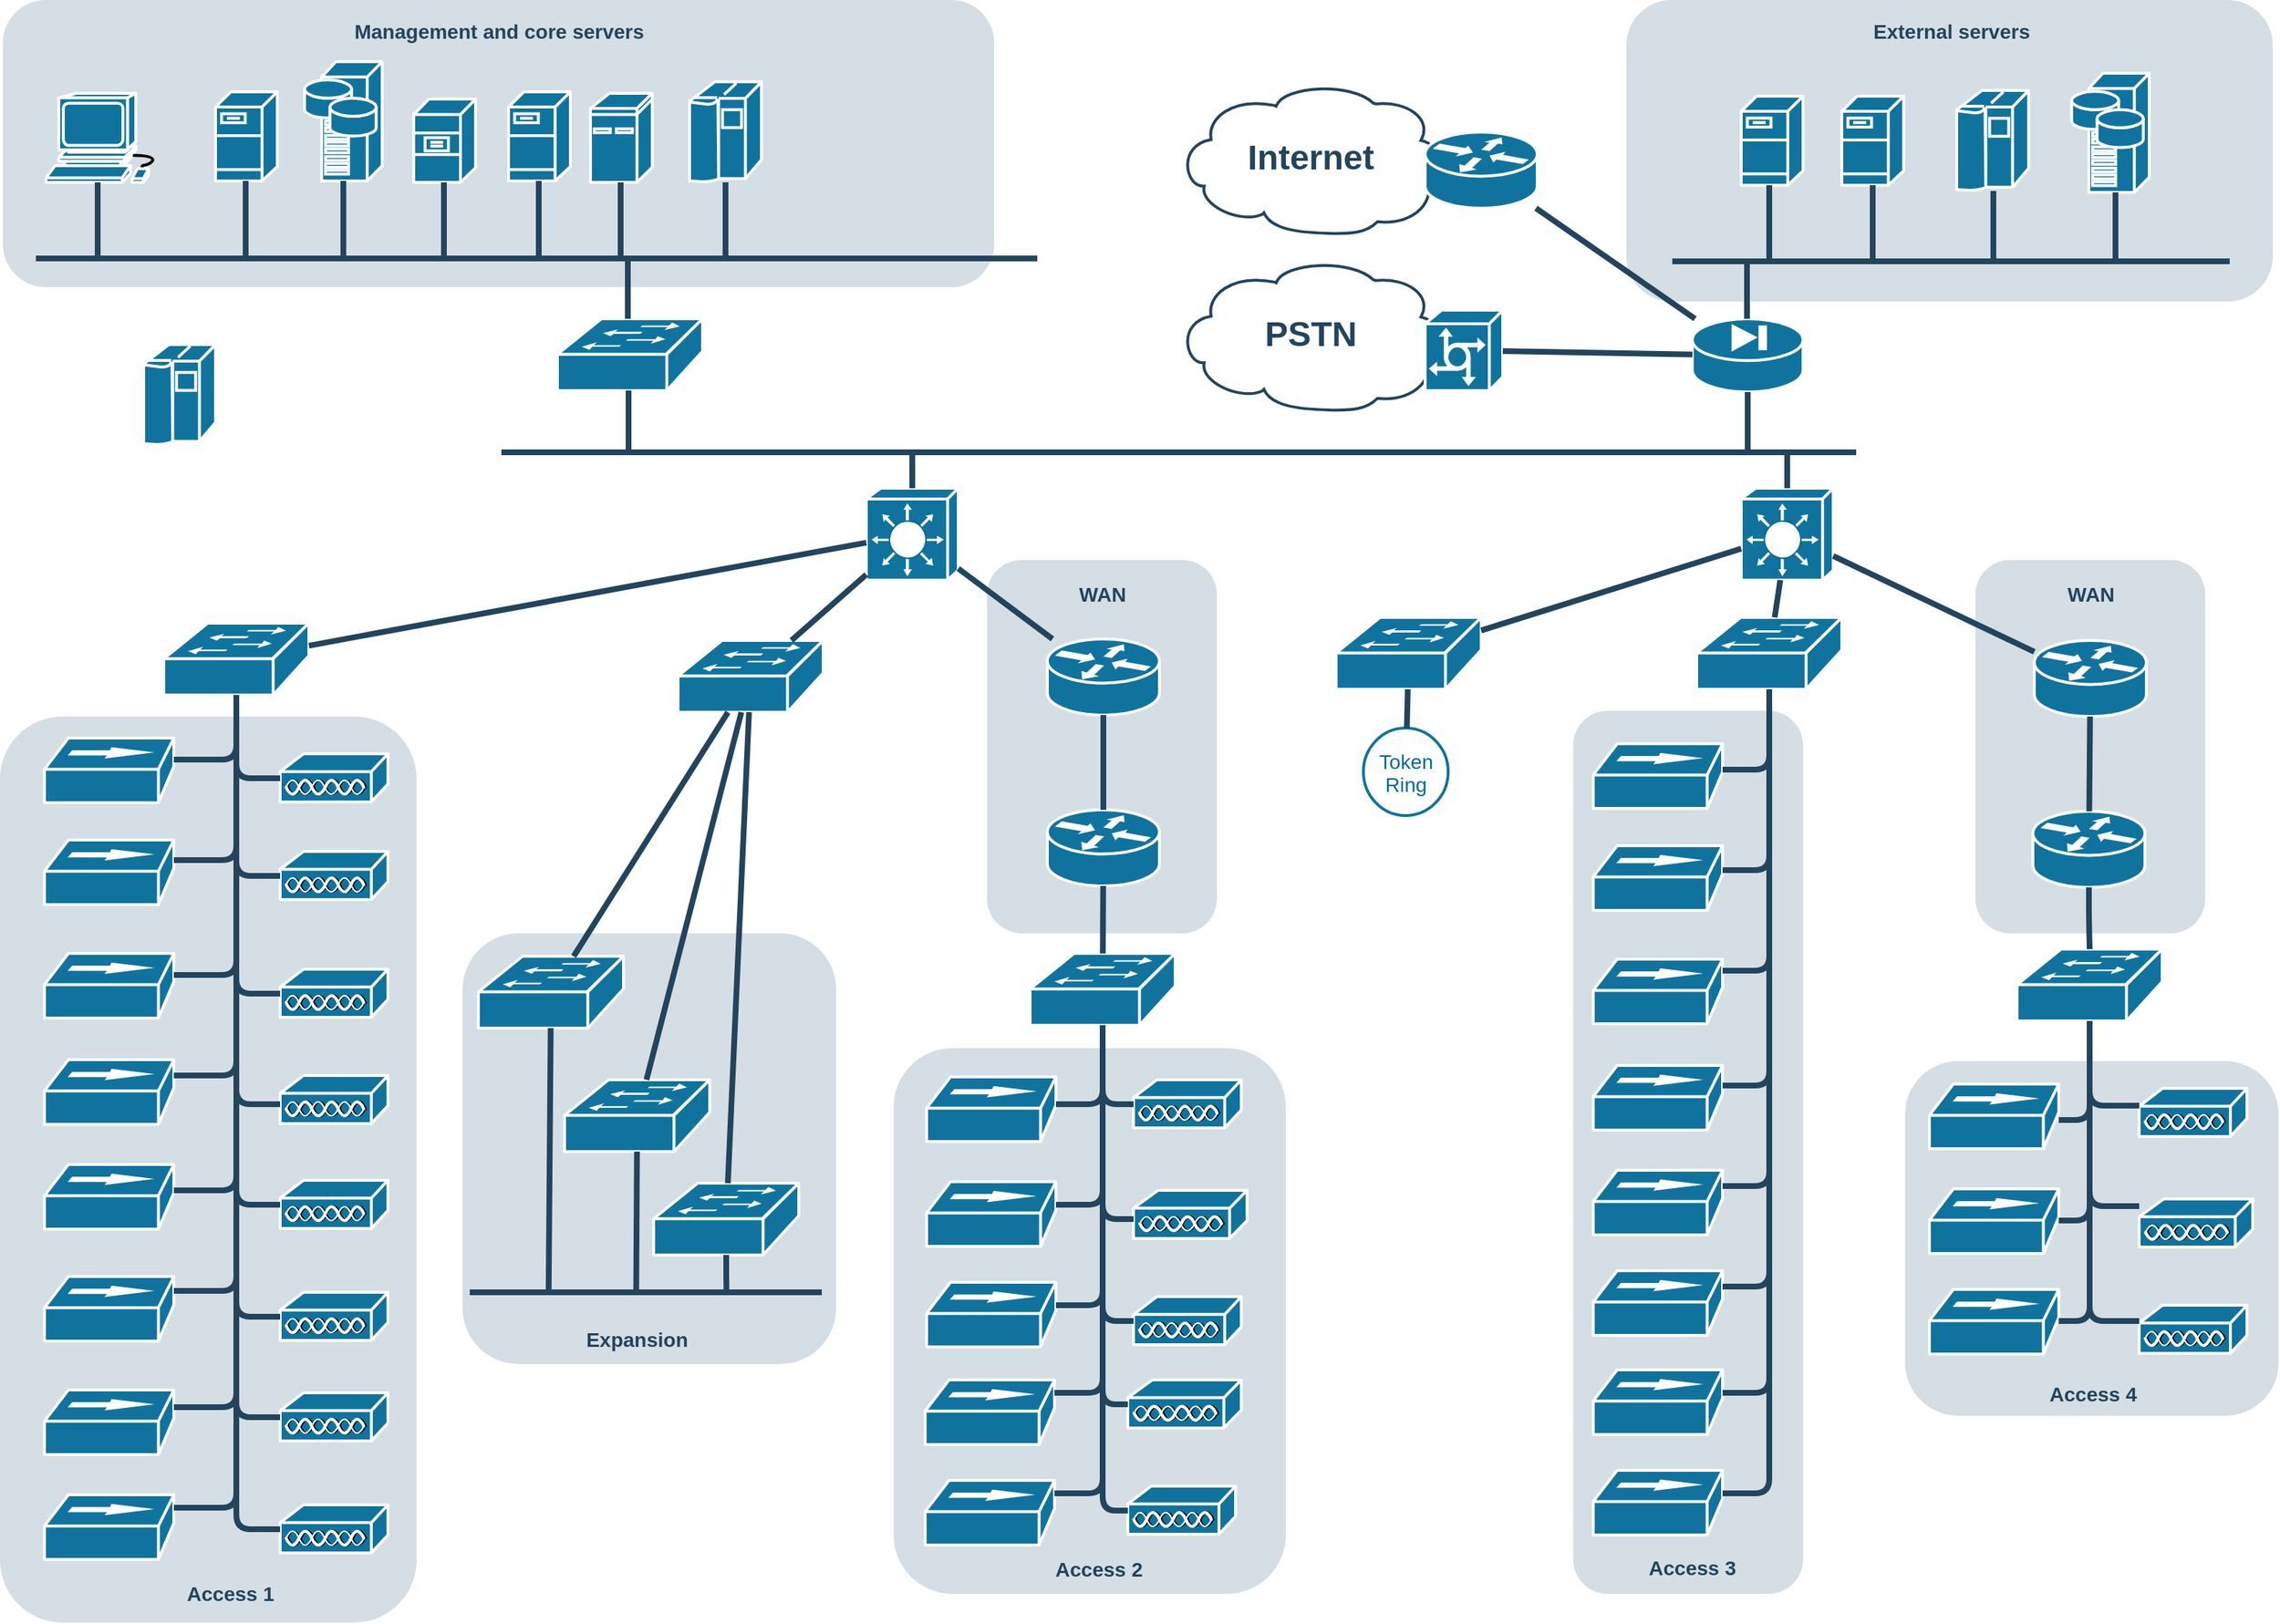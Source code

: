 <mxfile type="github" version="13.9.9">
  <diagram id="6a731a19-8d31-9384-78a2-239565b7b9f0" name="Page-1">
    <mxGraphModel grid="1" shadow="0" math="0" background="#ffffff" pageHeight="1169" pageWidth="827" pageScale="1" page="1" fold="1" arrows="1" connect="1" tooltips="1" guides="1" gridSize="10" dy="802" dx="924">
      <root>
        <mxCell id="0" />
        <mxCell id="1" parent="0" />
        <mxCell id="2086" value="" parent="1" vertex="1" style="rounded=1;whiteSpace=wrap;html=1;strokeColor=none;fillColor=#BAC8D3;fontSize=24;fontColor=#23445D;align=center;opacity=60;">
          <mxGeometry as="geometry" height="260" width="160" y="420" x="715" />
        </mxCell>
        <mxCell id="2087" value="&lt;font color=&quot;#23445d&quot;&gt;WAN&lt;/font&gt;" parent="1" vertex="1" style="rounded=1;whiteSpace=wrap;html=1;strokeColor=none;fillColor=none;fontSize=14;fontColor=#742B21;align=center;fontStyle=1">
          <mxGeometry as="geometry" height="19" width="73" y="434" x="759" />
        </mxCell>
        <mxCell id="2088" value="" parent="1" vertex="1" style="rounded=1;whiteSpace=wrap;html=1;strokeColor=none;fillColor=#BAC8D3;fontSize=24;fontColor=#23445D;align=center;opacity=60;">
          <mxGeometry as="geometry" height="247" width="260" y="769" x="1354" />
        </mxCell>
        <mxCell id="2089" value="" parent="1" vertex="1" style="rounded=1;whiteSpace=wrap;html=1;strokeColor=none;fillColor=#BAC8D3;fontSize=24;fontColor=#23445D;align=center;opacity=60;">
          <mxGeometry as="geometry" height="380" width="273" y="760" x="650" />
        </mxCell>
        <mxCell id="2090" value="" parent="1" vertex="1" style="rounded=1;whiteSpace=wrap;html=1;strokeColor=none;fillColor=#BAC8D3;fontSize=24;fontColor=#23445D;align=center;opacity=60;">
          <mxGeometry as="geometry" height="260" width="160" y="420" x="1403" />
        </mxCell>
        <mxCell id="2091" value="" parent="1" vertex="1" style="rounded=1;whiteSpace=wrap;html=1;strokeColor=none;fillColor=#BAC8D3;fontSize=24;fontColor=#23445D;align=center;opacity=60;">
          <mxGeometry as="geometry" height="615" width="160" y="525" x="1123" />
        </mxCell>
        <mxCell id="2092" value="" parent="1" vertex="1" style="rounded=1;whiteSpace=wrap;html=1;strokeColor=none;fillColor=#BAC8D3;fontSize=24;fontColor=#23445D;align=center;opacity=60;">
          <mxGeometry as="geometry" height="300" width="260" y="680" x="350" />
        </mxCell>
        <mxCell id="2093" value="" parent="1" vertex="1" style="rounded=1;whiteSpace=wrap;html=1;strokeColor=none;fillColor=#BAC8D3;fontSize=24;fontColor=#23445D;align=center;opacity=60;">
          <mxGeometry as="geometry" height="631" width="290" y="529" x="28" />
        </mxCell>
        <mxCell id="2094" value="" parent="1" vertex="1" style="rounded=1;whiteSpace=wrap;html=1;strokeColor=none;fillColor=#BAC8D3;fontSize=24;fontColor=#23445D;align=center;opacity=60;">
          <mxGeometry as="geometry" height="210" width="450" y="30" x="1160" />
        </mxCell>
        <mxCell id="2095" value="" parent="1" vertex="1" style="rounded=1;whiteSpace=wrap;html=1;strokeColor=none;fillColor=#BAC8D3;fontSize=24;fontColor=#23445D;align=center;opacity=60;">
          <mxGeometry as="geometry" height="200" width="690" y="30" x="30" />
        </mxCell>
        <mxCell id="2096" value="" parent="1" vertex="1" style="shape=mxgraph.cisco.computers_and_peripherals.workstation;html=1;dashed=0;fillColor=#10739E;strokeColor=#ffffff;strokeWidth=2;verticalLabelPosition=bottom;verticalAlign=top;fontFamily=Helvetica;fontSize=36;fontColor=#FFB366">
          <mxGeometry as="geometry" height="62" width="83" y="95" x="60" />
        </mxCell>
        <mxCell id="2097" value="" parent="1" vertex="1" style="shape=mxgraph.cisco.servers.fileserver;html=1;dashed=0;fillColor=#10739E;strokeColor=#ffffff;strokeWidth=2;verticalLabelPosition=bottom;verticalAlign=top;fontFamily=Helvetica;fontSize=36;fontColor=#FFB366">
          <mxGeometry as="geometry" height="62" width="43" y="94" x="178" />
        </mxCell>
        <mxCell id="2098" value="" parent="1" vertex="1" style="shape=mxgraph.cisco.servers.fileserver;html=1;dashed=0;fillColor=#10739E;strokeColor=#ffffff;strokeWidth=2;verticalLabelPosition=bottom;verticalAlign=top;fontFamily=Helvetica;fontSize=36;fontColor=#FFB366">
          <mxGeometry as="geometry" height="62" width="43" y="94" x="382" />
        </mxCell>
        <mxCell id="2099" value="" parent="1" vertex="1" style="shape=mxgraph.cisco.servers.file_server;html=1;dashed=0;fillColor=#10739E;strokeColor=#ffffff;strokeWidth=2;verticalLabelPosition=bottom;verticalAlign=top;fontFamily=Helvetica;fontSize=36;fontColor=#FFB366">
          <mxGeometry as="geometry" height="58" width="43" y="99" x="316" />
        </mxCell>
        <mxCell id="2100" value="" parent="1" vertex="1" style="shape=mxgraph.cisco.servers.storage_server;html=1;dashed=0;fillColor=#10739E;strokeColor=#ffffff;strokeWidth=2;verticalLabelPosition=bottom;verticalAlign=top;fontFamily=Helvetica;fontSize=36;fontColor=#FFB366">
          <mxGeometry as="geometry" height="83" width="54" y="73" x="240" />
        </mxCell>
        <mxCell id="2101" value="" parent="1" vertex="1" style="shape=mxgraph.cisco.computers_and_peripherals.ibm_mini_as400;html=1;dashed=0;fillColor=#10739E;strokeColor=#ffffff;strokeWidth=2;verticalLabelPosition=bottom;verticalAlign=top;fontFamily=Helvetica;fontSize=36;fontColor=#FFB366">
          <mxGeometry as="geometry" height="62" width="43" y="95" x="439" />
        </mxCell>
        <mxCell id="2102" value="" parent="1" vertex="1" style="shape=mxgraph.cisco.computers_and_peripherals.ibm_mainframe;html=1;dashed=0;fillColor=#10739E;strokeColor=#ffffff;strokeWidth=2;verticalLabelPosition=bottom;verticalAlign=top;fontFamily=Helvetica;fontSize=36;fontColor=#FFB366">
          <mxGeometry as="geometry" height="70" width="50" y="87" x="508" />
        </mxCell>
        <mxCell id="2103" value="" parent="1" vertex="1" style="shape=mxgraph.cisco.servers.fileserver;html=1;dashed=0;fillColor=#10739E;strokeColor=#ffffff;strokeWidth=2;verticalLabelPosition=bottom;verticalAlign=top;fontFamily=Helvetica;fontSize=36;fontColor=#FFB366">
          <mxGeometry as="geometry" height="62" width="43" y="97" x="1240" />
        </mxCell>
        <mxCell id="2104" value="" parent="1" vertex="1" style="shape=mxgraph.cisco.servers.fileserver;html=1;dashed=0;fillColor=#10739E;strokeColor=#ffffff;strokeWidth=2;verticalLabelPosition=bottom;verticalAlign=top;fontFamily=Helvetica;fontSize=36;fontColor=#FFB366">
          <mxGeometry as="geometry" height="62" width="43" y="97" x="1310" />
        </mxCell>
        <mxCell id="2105" value="" parent="1" vertex="1" style="shape=mxgraph.cisco.computers_and_peripherals.ibm_mainframe;html=1;dashed=0;fillColor=#10739E;strokeColor=#ffffff;strokeWidth=2;verticalLabelPosition=bottom;verticalAlign=top;fontFamily=Helvetica;fontSize=36;fontColor=#FFB366">
          <mxGeometry as="geometry" height="70" width="50" y="93" x="1390" />
        </mxCell>
        <mxCell id="2106" value="" parent="1" vertex="1" style="shape=mxgraph.cisco.servers.storage_server;html=1;dashed=0;fillColor=#10739E;strokeColor=#ffffff;strokeWidth=2;verticalLabelPosition=bottom;verticalAlign=top;fontFamily=Helvetica;fontSize=36;fontColor=#FFB366">
          <mxGeometry as="geometry" height="83" width="54" y="81" x="1470" />
        </mxCell>
        <mxCell id="2107" value="" parent="1" vertex="1" style="shape=mxgraph.cisco.switches.workgroup_switch;html=1;dashed=0;fillColor=#10739E;strokeColor=#ffffff;strokeWidth=2;verticalLabelPosition=bottom;verticalAlign=top;fontFamily=Helvetica;fontSize=36;fontColor=#FFB366">
          <mxGeometry as="geometry" height="50" width="101" y="252" x="416" />
        </mxCell>
        <mxCell id="2108" value="" parent="1" vertex="1" style="shape=mxgraph.cisco.security.pix_firewall;html=1;dashed=0;fillColor=#10739E;strokeColor=#ffffff;strokeWidth=2;verticalLabelPosition=bottom;verticalAlign=top;fontFamily=Helvetica;fontSize=36;fontColor=#FFB366">
          <mxGeometry as="geometry" height="51" width="77" y="252" x="1206" />
        </mxCell>
        <mxCell id="2109" value="Internet" parent="1" vertex="1" style="shape=mxgraph.cisco.storage.cloud;html=1;dashed=0;strokeColor=#23445D;fillColor=#ffffff;strokeWidth=2;fontFamily=Helvetica;fontSize=24;fontColor=#23445D;align=center;fontStyle=1">
          <mxGeometry as="geometry" height="106" width="186" y="87" x="847" />
        </mxCell>
        <mxCell id="2110" value="PSTN" parent="1" vertex="1" style="shape=mxgraph.cisco.storage.cloud;html=1;dashed=0;strokeColor=#23445D;fillColor=#ffffff;strokeWidth=2;fontFamily=Helvetica;fontSize=24;fontColor=#23445D;fontStyle=1">
          <mxGeometry as="geometry" height="106" width="186" y="210" x="847" />
        </mxCell>
        <mxCell id="2111" value="" parent="1" vertex="1" style="shape=mxgraph.cisco.servers.communications_server;html=1;dashed=0;fillColor=#10739E;strokeColor=#ffffff;strokeWidth=2;verticalLabelPosition=bottom;verticalAlign=top;fontFamily=Helvetica;fontSize=36;fontColor=#FFB366">
          <mxGeometry as="geometry" height="56" width="54" y="246" x="1020" />
        </mxCell>
        <mxCell id="2112" value="" parent="1" vertex="1" style="shape=mxgraph.cisco.switches.layer_3_switch;html=1;dashed=0;fillColor=#10739E;strokeColor=#ffffff;strokeWidth=2;verticalLabelPosition=bottom;verticalAlign=top;fontFamily=Helvetica;fontSize=36;fontColor=#FFB366">
          <mxGeometry as="geometry" height="64" width="64" y="370" x="631" />
        </mxCell>
        <mxCell id="2113" value="" parent="1" vertex="1" style="shape=mxgraph.cisco.switches.layer_3_switch;html=1;dashed=0;fillColor=#10739E;strokeColor=#ffffff;strokeWidth=2;verticalLabelPosition=bottom;verticalAlign=top;fontFamily=Helvetica;fontSize=36;fontColor=#FFB366">
          <mxGeometry as="geometry" height="64" width="64" y="370" x="1240" />
        </mxCell>
        <mxCell id="2114" value="" parent="1" vertex="1" style="shape=mxgraph.cisco.switches.workgroup_switch;html=1;dashed=0;fillColor=#10739E;strokeColor=#ffffff;strokeWidth=2;verticalLabelPosition=bottom;verticalAlign=top;fontFamily=Helvetica;fontSize=36;fontColor=#FFB366">
          <mxGeometry as="geometry" height="50" width="101" y="464" x="142" />
        </mxCell>
        <mxCell id="2115" value="" parent="1" vertex="1" style="shape=mxgraph.cisco.switches.workgroup_switch;html=1;dashed=0;fillColor=#10739E;strokeColor=#ffffff;strokeWidth=2;verticalLabelPosition=bottom;verticalAlign=top;fontFamily=Helvetica;fontSize=36;fontColor=#FFB366">
          <mxGeometry as="geometry" height="50" width="101" y="460" x="958" />
        </mxCell>
        <mxCell id="2116" value="" parent="1" vertex="1" style="shape=mxgraph.cisco.switches.workgroup_switch;html=1;dashed=0;fillColor=#10739E;strokeColor=#ffffff;strokeWidth=2;verticalLabelPosition=bottom;verticalAlign=top;fontFamily=Helvetica;fontSize=36;fontColor=#FFB366">
          <mxGeometry as="geometry" height="50" width="101" y="476" x="500" />
        </mxCell>
        <mxCell id="2117" value="" parent="1" vertex="1" style="shape=mxgraph.cisco.switches.workgroup_switch;html=1;dashed=0;fillColor=#10739E;strokeColor=#ffffff;strokeWidth=2;verticalLabelPosition=bottom;verticalAlign=top;fontFamily=Helvetica;fontSize=36;fontColor=#FFB366">
          <mxGeometry as="geometry" height="50" width="101" y="460" x="1209" />
        </mxCell>
        <mxCell id="2118" value="" parent="1" vertex="1" style="shape=mxgraph.cisco.switches.workgroup_switch;html=1;dashed=0;fillColor=#10739E;strokeColor=#ffffff;strokeWidth=2;verticalLabelPosition=bottom;verticalAlign=top;fontFamily=Helvetica;fontSize=36;fontColor=#FFB366">
          <mxGeometry as="geometry" height="50" width="101" y="696" x="361" />
        </mxCell>
        <mxCell id="2119" value="" parent="1" vertex="1" style="shape=mxgraph.cisco.switches.workgroup_switch;html=1;dashed=0;fillColor=#10739E;strokeColor=#ffffff;strokeWidth=2;verticalLabelPosition=bottom;verticalAlign=top;fontFamily=Helvetica;fontSize=36;fontColor=#FFB366">
          <mxGeometry as="geometry" height="50" width="101" y="854" x="483" />
        </mxCell>
        <mxCell id="2120" value="" parent="1" vertex="1" style="shape=mxgraph.cisco.misc.access_point;html=1;dashed=0;fillColor=#10739E;strokeColor=#ffffff;strokeWidth=2;verticalLabelPosition=bottom;verticalAlign=top;fontFamily=Helvetica;fontSize=36;fontColor=#FFB366">
          <mxGeometry as="geometry" height="34" width="75" y="555" x="223" />
        </mxCell>
        <mxCell id="2121" value="" parent="1" vertex="1" style="shape=mxgraph.cisco.misc.access_point;html=1;dashed=0;fillColor=#10739E;strokeColor=#ffffff;strokeWidth=2;verticalLabelPosition=bottom;verticalAlign=top;fontFamily=Helvetica;fontSize=36;fontColor=#FFB366">
          <mxGeometry as="geometry" height="34" width="75" y="623" x="223" />
        </mxCell>
        <mxCell id="2122" value="" parent="1" vertex="1" style="shape=mxgraph.cisco.misc.access_point;html=1;dashed=0;fillColor=#10739E;strokeColor=#ffffff;strokeWidth=2;verticalLabelPosition=bottom;verticalAlign=top;fontFamily=Helvetica;fontSize=36;fontColor=#FFB366">
          <mxGeometry as="geometry" height="34" width="75" y="852" x="223" />
        </mxCell>
        <mxCell id="2123" value="" parent="1" vertex="1" style="shape=mxgraph.cisco.misc.access_point;html=1;dashed=0;fillColor=#10739E;strokeColor=#ffffff;strokeWidth=2;verticalLabelPosition=bottom;verticalAlign=top;fontFamily=Helvetica;fontSize=36;fontColor=#FFB366">
          <mxGeometry as="geometry" height="34" width="75" y="705" x="223" />
        </mxCell>
        <mxCell id="2124" value="" parent="1" vertex="1" style="shape=mxgraph.cisco.misc.access_point;html=1;dashed=0;fillColor=#10739E;strokeColor=#ffffff;strokeWidth=2;verticalLabelPosition=bottom;verticalAlign=top;fontFamily=Helvetica;fontSize=36;fontColor=#FFB366">
          <mxGeometry as="geometry" height="34" width="75" y="930" x="223" />
        </mxCell>
        <mxCell id="2125" value="" parent="1" vertex="1" style="shape=mxgraph.cisco.misc.access_point;html=1;dashed=0;fillColor=#10739E;strokeColor=#ffffff;strokeWidth=2;verticalLabelPosition=bottom;verticalAlign=top;fontFamily=Helvetica;fontSize=36;fontColor=#FFB366">
          <mxGeometry as="geometry" height="34" width="75" y="779" x="223" />
        </mxCell>
        <mxCell id="2126" value="" parent="1" vertex="1" style="shape=mxgraph.cisco.hubs_and_gateways.100baset_hub;html=1;dashed=0;fillColor=#10739E;strokeColor=#ffffff;strokeWidth=2;verticalLabelPosition=bottom;verticalAlign=top;fontFamily=Helvetica;fontSize=36;fontColor=#FFB366">
          <mxGeometry as="geometry" height="45" width="90" y="544" x="59" />
        </mxCell>
        <mxCell id="2127" value="" parent="1" vertex="1" style="shape=mxgraph.cisco.hubs_and_gateways.100baset_hub;html=1;dashed=0;fillColor=#10739E;strokeColor=#ffffff;strokeWidth=2;verticalLabelPosition=bottom;verticalAlign=top;fontFamily=Helvetica;fontSize=36;fontColor=#FFB366">
          <mxGeometry as="geometry" height="45" width="90" y="841" x="59" />
        </mxCell>
        <mxCell id="2128" value="" parent="1" vertex="1" style="shape=mxgraph.cisco.hubs_and_gateways.100baset_hub;html=1;dashed=0;fillColor=#10739E;strokeColor=#ffffff;strokeWidth=2;verticalLabelPosition=bottom;verticalAlign=top;fontFamily=Helvetica;fontSize=36;fontColor=#FFB366">
          <mxGeometry as="geometry" height="45" width="90" y="615" x="59" />
        </mxCell>
        <mxCell id="2129" value="" parent="1" vertex="1" style="shape=mxgraph.cisco.hubs_and_gateways.100baset_hub;html=1;dashed=0;fillColor=#10739E;strokeColor=#ffffff;strokeWidth=2;verticalLabelPosition=bottom;verticalAlign=top;fontFamily=Helvetica;fontSize=36;fontColor=#FFB366">
          <mxGeometry as="geometry" height="45" width="90" y="694" x="59" />
        </mxCell>
        <mxCell id="2130" value="" parent="1" vertex="1" style="shape=mxgraph.cisco.hubs_and_gateways.100baset_hub;html=1;dashed=0;fillColor=#10739E;strokeColor=#ffffff;strokeWidth=2;verticalLabelPosition=bottom;verticalAlign=top;fontFamily=Helvetica;fontSize=36;fontColor=#FFB366">
          <mxGeometry as="geometry" height="45" width="90" y="768" x="59" />
        </mxCell>
        <mxCell id="2131" value="" parent="1" vertex="1" style="shape=mxgraph.cisco.misc.token;html=1;dashed=0;strokeColor=#10739E;fillColor=#ffffff;strokeWidth=2;verticalLabelPosition=bottom;verticalAlign=top;fontFamily=Helvetica;fontSize=36;fontColor=#23445D;labelBackgroundColor=none;">
          <mxGeometry as="geometry" height="61" width="59" y="537" x="977" />
        </mxCell>
        <mxCell id="2132" value="" parent="1" vertex="1" style="shape=mxgraph.cisco.routers.router;html=1;dashed=0;fillColor=#10739E;strokeColor=#ffffff;strokeWidth=2;verticalLabelPosition=bottom;verticalAlign=top;fontFamily=Helvetica;fontSize=36;fontColor=#FFB366">
          <mxGeometry as="geometry" height="53" width="78" y="475" x="757" />
        </mxCell>
        <mxCell id="2133" value="" parent="1" vertex="1" style="shape=mxgraph.cisco.routers.router;html=1;dashed=0;fillColor=#10739E;strokeColor=#ffffff;strokeWidth=2;verticalLabelPosition=bottom;verticalAlign=top;fontFamily=Helvetica;fontSize=36;fontColor=#FFB366">
          <mxGeometry as="geometry" height="53" width="78" y="476" x="1444" />
        </mxCell>
        <mxCell id="2134" value="" parent="1" vertex="1" style="shape=mxgraph.cisco.routers.router;html=1;dashed=0;fillColor=#10739E;strokeColor=#ffffff;strokeWidth=2;verticalLabelPosition=bottom;verticalAlign=top;fontFamily=Helvetica;fontSize=36;fontColor=#FFB366">
          <mxGeometry as="geometry" height="53" width="78" y="594" x="757" />
        </mxCell>
        <mxCell id="2135" value="" parent="1" vertex="1" style="shape=mxgraph.cisco.routers.router;html=1;dashed=0;fillColor=#10739E;strokeColor=#ffffff;strokeWidth=2;verticalLabelPosition=bottom;verticalAlign=top;fontFamily=Helvetica;fontSize=36;fontColor=#FFB366">
          <mxGeometry as="geometry" height="53" width="78" y="595" x="1443" />
        </mxCell>
        <mxCell id="2136" value="" parent="1" vertex="1" style="shape=mxgraph.cisco.switches.workgroup_switch;html=1;dashed=0;fillColor=#10739E;strokeColor=#ffffff;strokeWidth=2;verticalLabelPosition=bottom;verticalAlign=top;fontFamily=Helvetica;fontSize=36;fontColor=#FFB366">
          <mxGeometry as="geometry" height="50" width="101" y="694" x="745" />
        </mxCell>
        <mxCell id="2137" value="" parent="1" vertex="1" style="shape=mxgraph.cisco.switches.workgroup_switch;html=1;dashed=0;fillColor=#10739E;strokeColor=#ffffff;strokeWidth=2;verticalLabelPosition=bottom;verticalAlign=top;fontFamily=Helvetica;fontSize=36;fontColor=#FFB366">
          <mxGeometry as="geometry" height="50" width="101" y="691" x="1432" />
        </mxCell>
        <mxCell id="2138" value="" parent="1" vertex="1" style="shape=mxgraph.cisco.routers.router;html=1;dashed=0;fillColor=#10739E;strokeColor=#ffffff;strokeWidth=2;verticalLabelPosition=bottom;verticalAlign=top;fontFamily=Helvetica;fontSize=36;fontColor=#FFB366">
          <mxGeometry as="geometry" height="53" width="78" y="122" x="1020" />
        </mxCell>
        <mxCell id="2139" value="" parent="1" vertex="1" style="shape=mxgraph.cisco.hubs_and_gateways.100baset_hub;html=1;dashed=0;fillColor=#10739E;strokeColor=#ffffff;strokeWidth=2;verticalLabelPosition=bottom;verticalAlign=top;fontFamily=Helvetica;fontSize=36;fontColor=#FFB366">
          <mxGeometry as="geometry" height="45" width="90" y="919" x="59" />
        </mxCell>
        <mxCell id="2140" value="" parent="1" vertex="1" style="shape=mxgraph.cisco.hubs_and_gateways.100baset_hub;html=1;dashed=0;fillColor=#10739E;strokeColor=#ffffff;strokeWidth=2;verticalLabelPosition=bottom;verticalAlign=top;fontFamily=Helvetica;fontSize=36;fontColor=#FFB366">
          <mxGeometry as="geometry" height="45" width="90" y="548" x="1137" />
        </mxCell>
        <mxCell id="2141" value="" parent="1" vertex="1" style="shape=mxgraph.cisco.hubs_and_gateways.100baset_hub;html=1;dashed=0;fillColor=#10739E;strokeColor=#ffffff;strokeWidth=2;verticalLabelPosition=bottom;verticalAlign=top;fontFamily=Helvetica;fontSize=36;fontColor=#FFB366">
          <mxGeometry as="geometry" height="45" width="90" y="845" x="1137" />
        </mxCell>
        <mxCell id="2142" value="" parent="1" vertex="1" style="shape=mxgraph.cisco.hubs_and_gateways.100baset_hub;html=1;dashed=0;fillColor=#10739E;strokeColor=#ffffff;strokeWidth=2;verticalLabelPosition=bottom;verticalAlign=top;fontFamily=Helvetica;fontSize=36;fontColor=#FFB366">
          <mxGeometry as="geometry" height="45" width="90" y="619" x="1137" />
        </mxCell>
        <mxCell id="2143" value="" parent="1" vertex="1" style="shape=mxgraph.cisco.hubs_and_gateways.100baset_hub;html=1;dashed=0;fillColor=#10739E;strokeColor=#ffffff;strokeWidth=2;verticalLabelPosition=bottom;verticalAlign=top;fontFamily=Helvetica;fontSize=36;fontColor=#FFB366">
          <mxGeometry as="geometry" height="45" width="90" y="698" x="1137" />
        </mxCell>
        <mxCell id="2144" value="" parent="1" vertex="1" style="shape=mxgraph.cisco.hubs_and_gateways.100baset_hub;html=1;dashed=0;fillColor=#10739E;strokeColor=#ffffff;strokeWidth=2;verticalLabelPosition=bottom;verticalAlign=top;fontFamily=Helvetica;fontSize=36;fontColor=#FFB366">
          <mxGeometry as="geometry" height="45" width="90" y="772" x="1137" />
        </mxCell>
        <mxCell id="2145" value="" parent="1" vertex="1" style="shape=mxgraph.cisco.hubs_and_gateways.100baset_hub;html=1;dashed=0;fillColor=#10739E;strokeColor=#ffffff;strokeWidth=2;verticalLabelPosition=bottom;verticalAlign=top;fontFamily=Helvetica;fontSize=36;fontColor=#FFB366">
          <mxGeometry as="geometry" height="45" width="90" y="915" x="1137" />
        </mxCell>
        <mxCell id="2146" value="" parent="1" vertex="1" style="shape=mxgraph.cisco.hubs_and_gateways.100baset_hub;html=1;dashed=0;fillColor=#10739E;strokeColor=#ffffff;strokeWidth=2;verticalLabelPosition=bottom;verticalAlign=top;fontFamily=Helvetica;fontSize=36;fontColor=#FFB366">
          <mxGeometry as="geometry" height="45" width="90" y="853" x="673" />
        </mxCell>
        <mxCell id="2147" value="" parent="1" vertex="1" style="shape=mxgraph.cisco.hubs_and_gateways.100baset_hub;html=1;dashed=0;fillColor=#10739E;strokeColor=#ffffff;strokeWidth=2;verticalLabelPosition=bottom;verticalAlign=top;fontFamily=Helvetica;fontSize=36;fontColor=#FFB366">
          <mxGeometry as="geometry" height="45" width="90" y="780" x="673" />
        </mxCell>
        <mxCell id="2148" value="" parent="1" vertex="1" style="shape=mxgraph.cisco.hubs_and_gateways.100baset_hub;html=1;dashed=0;fillColor=#10739E;strokeColor=#ffffff;strokeWidth=2;verticalLabelPosition=bottom;verticalAlign=top;fontFamily=Helvetica;fontSize=36;fontColor=#FFB366">
          <mxGeometry as="geometry" height="45" width="90" y="923" x="673" />
        </mxCell>
        <mxCell id="2149" value="" parent="1" vertex="1" style="shape=mxgraph.cisco.misc.access_point;html=1;dashed=0;fillColor=#10739E;strokeColor=#ffffff;strokeWidth=2;verticalLabelPosition=bottom;verticalAlign=top;fontFamily=Helvetica;fontSize=36;fontColor=#FFB366">
          <mxGeometry as="geometry" height="34" width="79" y="859" x="817" />
        </mxCell>
        <mxCell id="2150" value="" parent="1" vertex="1" style="shape=mxgraph.cisco.misc.access_point;html=1;dashed=0;fillColor=#10739E;strokeColor=#ffffff;strokeWidth=2;verticalLabelPosition=bottom;verticalAlign=top;fontFamily=Helvetica;fontSize=36;fontColor=#FFB366">
          <mxGeometry as="geometry" height="34" width="75" y="933" x="817" />
        </mxCell>
        <mxCell id="2151" value="" parent="1" vertex="1" style="shape=mxgraph.cisco.misc.access_point;html=1;dashed=0;fillColor=#10739E;strokeColor=#ffffff;strokeWidth=2;verticalLabelPosition=bottom;verticalAlign=top;fontFamily=Helvetica;fontSize=36;fontColor=#FFB366">
          <mxGeometry as="geometry" height="34" width="75" y="782" x="817" />
        </mxCell>
        <mxCell id="2152" value="" parent="1" vertex="1" style="line;html=1;strokeColor=#23445D;">
          <mxGeometry as="geometry" height="10" width="697" y="205" x="53" />
        </mxCell>
        <mxCell id="2153" value="" parent="1" vertex="1" style="line;html=1;strokeColor=#23445D;">
          <mxGeometry as="geometry" height="10" width="388" y="207" x="1192" />
        </mxCell>
        <mxCell id="2154" value="" parent="1" vertex="1" style="line;html=1;strokeColor=#23445D;">
          <mxGeometry as="geometry" height="10" width="943" y="340" x="377" />
        </mxCell>
        <mxCell id="2155" value="" parent="1" style="edgeStyle=elbowEdgeStyle;elbow=horizontal;endArrow=none;html=1;strokeColor=#23445D;endFill=0;strokeWidth=4;rounded=1" target="2102" edge="1">
          <mxGeometry as="geometry" height="100" width="100" relative="1">
            <mxPoint as="sourcePoint" y="210" x="533" />
            <mxPoint as="targetPoint" y="170" x="533" />
          </mxGeometry>
        </mxCell>
        <mxCell id="2156" value="" parent="1" style="edgeStyle=elbowEdgeStyle;elbow=horizontal;endArrow=none;html=1;strokeColor=#23445D;endFill=0;strokeWidth=4;rounded=1" target="2101" edge="1">
          <mxGeometry as="geometry" height="100" width="100" relative="1">
            <mxPoint as="sourcePoint" y="210" x="460" />
            <mxPoint as="targetPoint" y="156.944" x="460.333" />
          </mxGeometry>
        </mxCell>
        <mxCell id="2157" value="" parent="1" style="edgeStyle=elbowEdgeStyle;elbow=horizontal;endArrow=none;html=1;strokeColor=#23445D;endFill=0;strokeWidth=4;rounded=1" target="2098" edge="1">
          <mxGeometry as="geometry" height="100" width="100" relative="1">
            <mxPoint as="sourcePoint" y="209" x="403" />
            <mxPoint as="targetPoint" y="155.944" x="403.333" />
          </mxGeometry>
        </mxCell>
        <mxCell id="2158" value="" parent="1" style="edgeStyle=elbowEdgeStyle;elbow=horizontal;endArrow=none;html=1;strokeColor=#23445D;endFill=0;strokeWidth=4;rounded=1" target="2099" edge="1">
          <mxGeometry as="geometry" height="100" width="100" relative="1">
            <mxPoint as="sourcePoint" y="210" x="337" />
            <mxPoint as="targetPoint" y="156.944" x="337.333" />
          </mxGeometry>
        </mxCell>
        <mxCell id="2159" value="" parent="1" style="edgeStyle=elbowEdgeStyle;elbow=horizontal;endArrow=none;html=1;strokeColor=#23445D;endFill=0;strokeWidth=4;rounded=1" target="2100" edge="1">
          <mxGeometry as="geometry" height="100" width="100" relative="1">
            <mxPoint as="sourcePoint" y="210" x="267" />
            <mxPoint as="targetPoint" y="156.944" x="266.806" />
          </mxGeometry>
        </mxCell>
        <mxCell id="2160" value="" parent="1" style="edgeStyle=elbowEdgeStyle;elbow=horizontal;endArrow=none;html=1;strokeColor=#23445D;endFill=0;strokeWidth=4;rounded=1" target="2097" edge="1">
          <mxGeometry as="geometry" height="100" width="100" relative="1">
            <mxPoint as="sourcePoint" y="210" x="199" />
            <mxPoint as="targetPoint" y="156.944" x="198.806" />
          </mxGeometry>
        </mxCell>
        <mxCell id="2161" value="" parent="1" style="edgeStyle=elbowEdgeStyle;elbow=horizontal;endArrow=none;html=1;strokeColor=#23445D;endFill=0;strokeWidth=4;rounded=1" target="2096" edge="1">
          <mxGeometry as="geometry" height="100" width="100" relative="1">
            <mxPoint as="sourcePoint" y="210" x="96" />
            <mxPoint as="targetPoint" y="156.25" x="96.306" />
          </mxGeometry>
        </mxCell>
        <mxCell id="2162" value="" parent="1" style="edgeStyle=elbowEdgeStyle;elbow=horizontal;endArrow=none;html=1;strokeColor=#23445D;endFill=0;strokeWidth=4;rounded=1" target="2107" edge="1">
          <mxGeometry as="geometry" height="100" width="100" relative="1">
            <mxPoint as="sourcePoint" y="210" x="465" />
            <mxPoint as="targetPoint" y="240" x="465" />
          </mxGeometry>
        </mxCell>
        <mxCell id="2163" value="" parent="1" style="edgeStyle=elbowEdgeStyle;elbow=horizontal;endArrow=none;html=1;strokeColor=#23445D;endFill=0;strokeWidth=4;rounded=1" edge="1" source="2107">
          <mxGeometry as="geometry" height="100" width="100" relative="1">
            <mxPoint as="sourcePoint" y="303" x="465.0" />
            <mxPoint as="targetPoint" y="345.083" x="465.278" />
          </mxGeometry>
        </mxCell>
        <mxCell id="2164" value="" parent="1" style="edgeStyle=elbowEdgeStyle;elbow=horizontal;endArrow=none;html=1;strokeColor=#23445D;endFill=0;strokeWidth=4;rounded=1" edge="1" source="2103">
          <mxGeometry as="geometry" height="100" width="100" relative="1">
            <mxPoint as="sourcePoint" y="170" x="1259" />
            <mxPoint as="targetPoint" y="212.083" x="1259.278" />
          </mxGeometry>
        </mxCell>
        <mxCell id="2165" value="" parent="1" style="edgeStyle=elbowEdgeStyle;elbow=horizontal;endArrow=none;html=1;strokeColor=#23445D;endFill=0;strokeWidth=4;rounded=1" edge="1" source="2104">
          <mxGeometry as="geometry" height="100" width="100" relative="1">
            <mxPoint as="sourcePoint" y="170.0" x="1331" />
            <mxPoint as="targetPoint" y="212.083" x="1331.278" />
          </mxGeometry>
        </mxCell>
        <mxCell id="2166" value="" parent="1" style="edgeStyle=elbowEdgeStyle;elbow=horizontal;endArrow=none;html=1;strokeColor=#23445D;endFill=0;strokeWidth=4;rounded=1" edge="1" source="2105">
          <mxGeometry as="geometry" height="100" width="100" relative="1">
            <mxPoint as="sourcePoint" y="170.0" x="1415" />
            <mxPoint as="targetPoint" y="212.083" x="1415.278" />
          </mxGeometry>
        </mxCell>
        <mxCell id="2167" value="" parent="1" style="edgeStyle=elbowEdgeStyle;elbow=horizontal;endArrow=none;html=1;strokeColor=#23445D;endFill=0;strokeWidth=4;rounded=1" edge="1" source="2106">
          <mxGeometry as="geometry" height="100" width="100" relative="1">
            <mxPoint as="sourcePoint" y="170.0" x="1500" />
            <mxPoint as="targetPoint" y="212.083" x="1500.278" />
          </mxGeometry>
        </mxCell>
        <mxCell id="2168" value="" parent="1" style="edgeStyle=elbowEdgeStyle;elbow=horizontal;endArrow=none;html=1;strokeColor=#23445D;endFill=0;strokeWidth=4;rounded=1" target="2108" edge="1">
          <mxGeometry as="geometry" height="100" width="100" relative="1">
            <mxPoint as="sourcePoint" y="212" x="1244" />
            <mxPoint as="targetPoint" y="254.083" x="1244.278" />
          </mxGeometry>
        </mxCell>
        <mxCell id="2169" value="" parent="1" style="edgeStyle=elbowEdgeStyle;elbow=horizontal;endArrow=none;html=1;strokeColor=#23445D;endFill=0;strokeWidth=4;rounded=1" edge="1" source="2108">
          <mxGeometry as="geometry" height="100" width="100" relative="1">
            <mxPoint as="sourcePoint" y="303.0" x="1244" />
            <mxPoint as="targetPoint" y="345.083" x="1244.278" />
          </mxGeometry>
        </mxCell>
        <mxCell id="2170" value="" parent="1" style="elbow=horizontal;endArrow=none;html=1;strokeColor=#23445D;endFill=0;strokeWidth=4;rounded=1" target="2138" edge="1" source="2108">
          <mxGeometry as="geometry" height="100" width="100" relative="1">
            <mxPoint as="sourcePoint" y="198.0" x="1210" />
            <mxPoint as="targetPoint" y="240.083" x="1210.278" />
          </mxGeometry>
        </mxCell>
        <mxCell id="2171" value="" parent="1" style="elbow=horizontal;endArrow=none;html=1;strokeColor=#23445D;endFill=0;strokeWidth=4;rounded=1" target="2111" edge="1" source="2108">
          <mxGeometry as="geometry" height="100" width="100" relative="1">
            <mxPoint as="sourcePoint" y="208.0" x="1220" />
            <mxPoint as="targetPoint" y="250.083" x="1220.278" />
          </mxGeometry>
        </mxCell>
        <mxCell id="2172" parent="1" style="edgeStyle=none;rounded=1;html=1;strokeColor=#23445D;endArrow=none;endFill=0;strokeWidth=4" target="2114" edge="1" source="2112">
          <mxGeometry as="geometry" relative="1" />
        </mxCell>
        <mxCell id="2173" parent="1" style="edgeStyle=none;rounded=1;html=1;strokeColor=#23445D;endArrow=none;endFill=0;strokeWidth=4" target="2116" edge="1" source="2112">
          <mxGeometry as="geometry" relative="1" />
        </mxCell>
        <mxCell id="2174" parent="1" style="edgeStyle=none;rounded=1;html=1;strokeColor=#23445D;endArrow=none;endFill=0;strokeWidth=4" target="2132" edge="1" source="2112">
          <mxGeometry as="geometry" relative="1">
            <mxPoint as="sourcePoint" y="380" x="750" />
          </mxGeometry>
        </mxCell>
        <mxCell id="2175" parent="1" style="edgeStyle=none;rounded=1;html=1;strokeColor=#23445D;endArrow=none;endFill=0;strokeWidth=4" target="2115" edge="1" source="2113">
          <mxGeometry as="geometry" relative="1" />
        </mxCell>
        <mxCell id="2176" parent="1" style="edgeStyle=none;rounded=1;html=1;strokeColor=#23445D;endArrow=none;endFill=0;strokeWidth=4" target="2117" edge="1" source="2113">
          <mxGeometry as="geometry" relative="1" />
        </mxCell>
        <mxCell id="2177" parent="1" style="edgeStyle=none;rounded=1;html=1;strokeColor=#23445D;endArrow=none;endFill=0;strokeWidth=4" target="2133" edge="1" source="2113">
          <mxGeometry as="geometry" relative="1" />
        </mxCell>
        <mxCell id="2178" value="" parent="1" style="edgeStyle=elbowEdgeStyle;elbow=horizontal;endArrow=none;html=1;strokeColor=#23445D;endFill=0;strokeWidth=4;rounded=1" target="2112" edge="1">
          <mxGeometry as="geometry" height="100" width="100" relative="1">
            <mxPoint as="sourcePoint" y="345" x="663" />
            <mxPoint as="targetPoint" y="387.083" x="663.278" />
          </mxGeometry>
        </mxCell>
        <mxCell id="2179" value="" parent="1" style="edgeStyle=elbowEdgeStyle;elbow=horizontal;endArrow=none;html=1;strokeColor=#23445D;endFill=0;strokeWidth=4;rounded=1" target="2113" edge="1">
          <mxGeometry as="geometry" height="100" width="100" relative="1">
            <mxPoint as="sourcePoint" y="345" x="1272" />
            <mxPoint as="targetPoint" y="387.083" x="1272.278" />
          </mxGeometry>
        </mxCell>
        <mxCell id="2180" parent="1" style="edgeStyle=orthogonalEdgeStyle;rounded=1;html=1;strokeColor=#23445D;endArrow=none;endFill=0;strokeWidth=4" target="2126" edge="1" source="2114">
          <mxGeometry as="geometry" relative="1">
            <Array as="points">
              <mxPoint y="559" x="193" />
            </Array>
          </mxGeometry>
        </mxCell>
        <mxCell id="2181" parent="1" style="edgeStyle=orthogonalEdgeStyle;rounded=1;html=1;strokeColor=#23445D;endArrow=none;endFill=0;strokeWidth=4" target="2128" edge="1" source="2114">
          <mxGeometry as="geometry" relative="1">
            <Array as="points">
              <mxPoint y="629" x="193" />
            </Array>
          </mxGeometry>
        </mxCell>
        <mxCell id="2182" parent="1" style="edgeStyle=orthogonalEdgeStyle;rounded=1;html=1;strokeColor=#23445D;endArrow=none;endFill=0;strokeWidth=4" target="2129" edge="1" source="2114">
          <mxGeometry as="geometry" relative="1">
            <Array as="points">
              <mxPoint y="709" x="193" />
            </Array>
          </mxGeometry>
        </mxCell>
        <mxCell id="2183" parent="1" style="edgeStyle=orthogonalEdgeStyle;rounded=1;html=1;strokeColor=#23445D;endArrow=none;endFill=0;strokeWidth=4" target="2130" edge="1" source="2114">
          <mxGeometry as="geometry" relative="1">
            <Array as="points">
              <mxPoint y="779" x="193" />
            </Array>
          </mxGeometry>
        </mxCell>
        <mxCell id="2184" parent="1" style="edgeStyle=orthogonalEdgeStyle;rounded=1;html=1;strokeColor=#23445D;endArrow=none;endFill=0;strokeWidth=4" target="2120" edge="1" source="2114">
          <mxGeometry as="geometry" relative="1">
            <Array as="points">
              <mxPoint y="572" x="193" />
            </Array>
          </mxGeometry>
        </mxCell>
        <mxCell id="2185" parent="1" style="edgeStyle=orthogonalEdgeStyle;rounded=1;html=1;strokeColor=#23445D;endArrow=none;endFill=0;strokeWidth=4" target="2121" edge="1" source="2114">
          <mxGeometry as="geometry" relative="1">
            <Array as="points">
              <mxPoint y="640" x="193" />
            </Array>
          </mxGeometry>
        </mxCell>
        <mxCell id="2186" parent="1" style="edgeStyle=orthogonalEdgeStyle;rounded=1;html=1;strokeColor=#23445D;endArrow=none;endFill=0;strokeWidth=4" target="2123" edge="1" source="2114">
          <mxGeometry as="geometry" relative="1">
            <Array as="points">
              <mxPoint y="722" x="193" />
            </Array>
          </mxGeometry>
        </mxCell>
        <mxCell id="2187" parent="1" style="edgeStyle=orthogonalEdgeStyle;rounded=1;html=1;strokeColor=#23445D;endArrow=none;endFill=0;strokeWidth=4" target="2125" edge="1" source="2114">
          <mxGeometry as="geometry" relative="1">
            <Array as="points">
              <mxPoint y="799" x="193" />
            </Array>
          </mxGeometry>
        </mxCell>
        <mxCell id="2188" parent="1" style="rounded=1;html=1;strokeColor=#23445D;endArrow=none;endFill=0;strokeWidth=4" target="2131" edge="1" source="2115">
          <mxGeometry as="geometry" relative="1" />
        </mxCell>
        <mxCell id="2189" parent="1" style="rounded=1;html=1;strokeColor=#23445D;endArrow=none;endFill=0;strokeWidth=4" target="2119" edge="1" source="2116">
          <mxGeometry as="geometry" relative="1" />
        </mxCell>
        <mxCell id="2190" parent="1" style="rounded=1;html=1;strokeColor=#23445D;endArrow=none;endFill=0;strokeWidth=4" target="2118" edge="1" source="2116">
          <mxGeometry as="geometry" relative="1" />
        </mxCell>
        <mxCell id="2191" value="" parent="1" vertex="1" style="line;html=1;strokeColor=#23445D;">
          <mxGeometry as="geometry" height="10" width="245" y="925" x="355" />
        </mxCell>
        <mxCell id="2192" parent="1" style="rounded=1;html=1;entryX=0.224;entryY=0.5;entryPerimeter=0;strokeColor=#23445D;endArrow=none;endFill=0;strokeWidth=4" target="2191" edge="1" source="2118">
          <mxGeometry as="geometry" relative="1" />
        </mxCell>
        <mxCell id="2193" parent="1" style="edgeStyle=orthogonalEdgeStyle;rounded=1;html=1;entryX=0.714;entryY=0.5;entryPerimeter=0;strokeColor=#23445D;endArrow=none;endFill=0;strokeWidth=4" edge="1" source="2119">
          <mxGeometry as="geometry" relative="1">
            <mxPoint as="sourcePoint" y="837" x="533" />
            <mxPoint as="targetPoint" y="930.333" x="533.667" />
            <Array as="points">
              <mxPoint y="917" x="534" />
              <mxPoint y="917" x="533" />
            </Array>
          </mxGeometry>
        </mxCell>
        <mxCell id="2194" parent="1" style="edgeStyle=orthogonalEdgeStyle;rounded=1;html=1;strokeColor=#23445D;endArrow=none;endFill=0;strokeWidth=4" target="2140" edge="1" source="2117">
          <mxGeometry as="geometry" relative="1">
            <Array as="points">
              <mxPoint y="566" x="1260" />
            </Array>
          </mxGeometry>
        </mxCell>
        <mxCell id="2195" parent="1" style="edgeStyle=orthogonalEdgeStyle;rounded=1;html=1;strokeColor=#23445D;endArrow=none;endFill=0;strokeWidth=4" target="2142" edge="1" source="2117">
          <mxGeometry as="geometry" relative="1">
            <Array as="points">
              <mxPoint y="636" x="1260" />
            </Array>
          </mxGeometry>
        </mxCell>
        <mxCell id="2196" parent="1" style="edgeStyle=orthogonalEdgeStyle;rounded=1;html=1;strokeColor=#23445D;endArrow=none;endFill=0;strokeWidth=4" target="2143" edge="1" source="2117">
          <mxGeometry as="geometry" relative="1">
            <Array as="points">
              <mxPoint y="706" x="1260" />
            </Array>
          </mxGeometry>
        </mxCell>
        <mxCell id="2197" parent="1" style="edgeStyle=orthogonalEdgeStyle;rounded=1;html=1;strokeColor=#23445D;endArrow=none;endFill=0;strokeWidth=4" target="2144" edge="1" source="2117">
          <mxGeometry as="geometry" relative="1">
            <Array as="points">
              <mxPoint y="786" x="1260" />
            </Array>
          </mxGeometry>
        </mxCell>
        <mxCell id="2198" parent="1" style="edgeStyle=orthogonalEdgeStyle;rounded=1;html=1;strokeColor=#23445D;endArrow=none;endFill=0;strokeWidth=4" target="2141" edge="1" source="2117">
          <mxGeometry as="geometry" relative="1">
            <Array as="points">
              <mxPoint y="856" x="1260" />
            </Array>
          </mxGeometry>
        </mxCell>
        <mxCell id="2199" parent="1" style="edgeStyle=orthogonalEdgeStyle;rounded=1;html=1;strokeColor=#23445D;endArrow=none;endFill=0;strokeWidth=4" target="2145" edge="1" source="2117">
          <mxGeometry as="geometry" relative="1">
            <Array as="points">
              <mxPoint y="926" x="1260" />
            </Array>
          </mxGeometry>
        </mxCell>
        <mxCell id="2200" parent="1" style="rounded=1;html=1;strokeColor=#23445D;endArrow=none;endFill=0;strokeWidth=4" target="2134" edge="1" source="2132">
          <mxGeometry as="geometry" relative="1" />
        </mxCell>
        <mxCell id="2201" parent="1" style="rounded=1;html=1;strokeColor=#23445D;endArrow=none;endFill=0;strokeWidth=4" target="2135" edge="1" source="2133">
          <mxGeometry as="geometry" relative="1" />
        </mxCell>
        <mxCell id="2202" parent="1" style="rounded=1;html=1;strokeColor=#23445D;endArrow=none;endFill=0;strokeWidth=4" target="2136" edge="1" source="2134">
          <mxGeometry as="geometry" relative="1" />
        </mxCell>
        <mxCell id="2203" parent="1" style="edgeStyle=orthogonalEdgeStyle;rounded=1;html=1;strokeColor=#23445D;endArrow=none;endFill=0;strokeWidth=4" target="2147" edge="1" source="2136">
          <mxGeometry as="geometry" relative="1">
            <Array as="points">
              <mxPoint y="799" x="796" />
            </Array>
          </mxGeometry>
        </mxCell>
        <mxCell id="2204" parent="1" style="edgeStyle=orthogonalEdgeStyle;rounded=1;html=1;strokeColor=#23445D;endArrow=none;endFill=0;strokeWidth=4" target="2146" edge="1" source="2136">
          <mxGeometry as="geometry" relative="1">
            <Array as="points">
              <mxPoint y="869" x="796" />
            </Array>
          </mxGeometry>
        </mxCell>
        <mxCell id="2205" parent="1" style="edgeStyle=orthogonalEdgeStyle;rounded=1;html=1;strokeColor=#23445D;endArrow=none;endFill=0;strokeWidth=4" target="2148" edge="1" source="2136">
          <mxGeometry as="geometry" relative="1">
            <Array as="points">
              <mxPoint y="939" x="796" />
            </Array>
          </mxGeometry>
        </mxCell>
        <mxCell id="2206" parent="1" style="edgeStyle=orthogonalEdgeStyle;rounded=1;html=1;strokeColor=#23445D;endArrow=none;endFill=0;strokeWidth=4" target="2151" edge="1" source="2136">
          <mxGeometry as="geometry" relative="1">
            <Array as="points">
              <mxPoint y="799" x="796" />
            </Array>
          </mxGeometry>
        </mxCell>
        <mxCell id="2207" parent="1" style="edgeStyle=orthogonalEdgeStyle;rounded=1;html=1;strokeColor=#23445D;endArrow=none;endFill=0;strokeWidth=4" target="2149" edge="1" source="2136">
          <mxGeometry as="geometry" relative="1">
            <Array as="points">
              <mxPoint y="879" x="796" />
            </Array>
          </mxGeometry>
        </mxCell>
        <mxCell id="2208" parent="1" style="edgeStyle=orthogonalEdgeStyle;rounded=1;html=1;strokeColor=#23445D;endArrow=none;endFill=0;strokeWidth=4" target="2150" edge="1" source="2136">
          <mxGeometry as="geometry" relative="1">
            <Array as="points">
              <mxPoint y="950" x="796" />
            </Array>
          </mxGeometry>
        </mxCell>
        <mxCell id="2209" parent="1" style="edgeStyle=orthogonalEdgeStyle;rounded=1;html=1;strokeColor=#23445D;endArrow=none;endFill=0;strokeWidth=4" target="2127" edge="1" source="2114">
          <mxGeometry as="geometry" relative="1">
            <Array as="points">
              <mxPoint y="859" x="193" />
            </Array>
          </mxGeometry>
        </mxCell>
        <mxCell id="2210" parent="1" style="edgeStyle=orthogonalEdgeStyle;rounded=1;html=1;strokeColor=#23445D;endArrow=none;endFill=0;strokeWidth=4" target="2139" edge="1" source="2114">
          <mxGeometry as="geometry" relative="1">
            <Array as="points">
              <mxPoint y="929" x="193" />
            </Array>
          </mxGeometry>
        </mxCell>
        <mxCell id="2211" parent="1" style="edgeStyle=orthogonalEdgeStyle;rounded=1;html=1;strokeColor=#23445D;endArrow=none;endFill=0;strokeWidth=4" target="2122" edge="1" source="2114">
          <mxGeometry as="geometry" relative="1">
            <Array as="points">
              <mxPoint y="869" x="193" />
            </Array>
          </mxGeometry>
        </mxCell>
        <mxCell id="2212" parent="1" style="edgeStyle=orthogonalEdgeStyle;rounded=1;html=1;strokeColor=#23445D;endArrow=none;endFill=0;strokeWidth=4" target="2124" edge="1" source="2114">
          <mxGeometry as="geometry" relative="1">
            <Array as="points">
              <mxPoint y="947" x="193" />
            </Array>
          </mxGeometry>
        </mxCell>
        <mxCell id="2213" value="" parent="1" vertex="1" style="shape=mxgraph.cisco.misc.access_point;html=1;dashed=0;fillColor=#10739E;strokeColor=#ffffff;strokeWidth=2;verticalLabelPosition=bottom;verticalAlign=top;fontFamily=Helvetica;fontSize=36;fontColor=#FFB366">
          <mxGeometry as="geometry" height="34" width="79" y="865" x="1517" />
        </mxCell>
        <mxCell id="2214" value="" parent="1" vertex="1" style="shape=mxgraph.cisco.misc.access_point;html=1;dashed=0;fillColor=#10739E;strokeColor=#ffffff;strokeWidth=2;verticalLabelPosition=bottom;verticalAlign=top;fontFamily=Helvetica;fontSize=36;fontColor=#FFB366">
          <mxGeometry as="geometry" height="34" width="75" y="939" x="1517" />
        </mxCell>
        <mxCell id="2215" value="" parent="1" vertex="1" style="shape=mxgraph.cisco.misc.access_point;html=1;dashed=0;fillColor=#10739E;strokeColor=#ffffff;strokeWidth=2;verticalLabelPosition=bottom;verticalAlign=top;fontFamily=Helvetica;fontSize=36;fontColor=#FFB366">
          <mxGeometry as="geometry" height="34" width="75" y="788" x="1517" />
        </mxCell>
        <mxCell id="2216" value="" parent="1" vertex="1" style="shape=mxgraph.cisco.hubs_and_gateways.100baset_hub;html=1;dashed=0;fillColor=#10739E;strokeColor=#ffffff;strokeWidth=2;verticalLabelPosition=bottom;verticalAlign=top;fontFamily=Helvetica;fontSize=36;fontColor=#FFB366">
          <mxGeometry as="geometry" height="45" width="90" y="858" x="1371" />
        </mxCell>
        <mxCell id="2217" value="" parent="1" vertex="1" style="shape=mxgraph.cisco.hubs_and_gateways.100baset_hub;html=1;dashed=0;fillColor=#10739E;strokeColor=#ffffff;strokeWidth=2;verticalLabelPosition=bottom;verticalAlign=top;fontFamily=Helvetica;fontSize=36;fontColor=#FFB366">
          <mxGeometry as="geometry" height="45" width="90" y="785" x="1371" />
        </mxCell>
        <mxCell id="2218" value="" parent="1" vertex="1" style="shape=mxgraph.cisco.hubs_and_gateways.100baset_hub;html=1;dashed=0;fillColor=#10739E;strokeColor=#ffffff;strokeWidth=2;verticalLabelPosition=bottom;verticalAlign=top;fontFamily=Helvetica;fontSize=36;fontColor=#FFB366">
          <mxGeometry as="geometry" height="45" width="90" y="928" x="1371" />
        </mxCell>
        <mxCell id="2219" parent="1" style="edgeStyle=orthogonalEdgeStyle;rounded=1;html=1;strokeColor=#23445D;endArrow=none;endFill=0;strokeWidth=4" target="2137" edge="1" source="2135">
          <mxGeometry as="geometry" relative="1" />
        </mxCell>
        <mxCell id="2220" parent="1" style="edgeStyle=orthogonalEdgeStyle;rounded=1;html=1;strokeColor=#23445D;endArrow=none;endFill=0;strokeWidth=4" target="2217" edge="1" source="2137">
          <mxGeometry as="geometry" relative="1">
            <Array as="points">
              <mxPoint y="810" x="1482" />
            </Array>
          </mxGeometry>
        </mxCell>
        <mxCell id="2221" parent="1" style="edgeStyle=orthogonalEdgeStyle;rounded=1;html=1;strokeColor=#23445D;endArrow=none;endFill=0;strokeWidth=4" target="2216" edge="1" source="2137">
          <mxGeometry as="geometry" relative="1">
            <Array as="points">
              <mxPoint y="880" x="1482" />
            </Array>
          </mxGeometry>
        </mxCell>
        <mxCell id="2222" parent="1" style="edgeStyle=orthogonalEdgeStyle;rounded=1;html=1;strokeColor=#23445D;endArrow=none;endFill=0;strokeWidth=4" target="2218" edge="1" source="2137">
          <mxGeometry as="geometry" relative="1">
            <Array as="points">
              <mxPoint y="950" x="1482" />
            </Array>
          </mxGeometry>
        </mxCell>
        <mxCell id="2223" parent="1" style="edgeStyle=orthogonalEdgeStyle;rounded=1;html=1;strokeColor=#23445D;endArrow=none;endFill=0;strokeWidth=4" target="2215" edge="1" source="2137">
          <mxGeometry as="geometry" relative="1">
            <Array as="points">
              <mxPoint y="800" x="1482" />
            </Array>
          </mxGeometry>
        </mxCell>
        <mxCell id="2224" parent="1" style="edgeStyle=orthogonalEdgeStyle;rounded=1;html=1;strokeColor=#23445D;endArrow=none;endFill=0;strokeWidth=4" target="2213" edge="1" source="2137">
          <mxGeometry as="geometry" relative="1">
            <Array as="points">
              <mxPoint y="870" x="1482" />
            </Array>
          </mxGeometry>
        </mxCell>
        <mxCell id="2225" parent="1" style="edgeStyle=orthogonalEdgeStyle;rounded=1;html=1;strokeColor=#23445D;endArrow=none;endFill=0;strokeWidth=4" target="2214" edge="1" source="2137">
          <mxGeometry as="geometry" relative="1">
            <Array as="points">
              <mxPoint y="950" x="1482" />
            </Array>
          </mxGeometry>
        </mxCell>
        <mxCell id="2226" value="&lt;font color=&quot;#23445d&quot;&gt;Management and core servers&lt;/font&gt;" parent="1" vertex="1" style="rounded=1;whiteSpace=wrap;html=1;strokeColor=none;fillColor=none;fontSize=14;fontColor=#742B21;align=center;fontStyle=1">
          <mxGeometry as="geometry" height="19" width="225" y="42" x="263" />
        </mxCell>
        <mxCell id="2227" value="&lt;font color=&quot;#23445d&quot;&gt;External servers&lt;/font&gt;" parent="1" vertex="1" style="rounded=1;whiteSpace=wrap;html=1;strokeColor=none;fillColor=none;fontSize=14;fontColor=#742B21;align=center;fontStyle=1">
          <mxGeometry as="geometry" height="19" width="143" y="42" x="1315" />
        </mxCell>
        <mxCell id="2228" value="&lt;font color=&quot;#23445d&quot;&gt;WAN&lt;/font&gt;" parent="1" vertex="1" style="rounded=1;whiteSpace=wrap;html=1;strokeColor=none;fillColor=none;fontSize=14;fontColor=#742B21;align=center;fontStyle=1">
          <mxGeometry as="geometry" height="19" width="73" y="434" x="1447" />
        </mxCell>
        <mxCell id="2229" value="Access 4" parent="1" vertex="1" style="rounded=1;whiteSpace=wrap;html=1;strokeColor=none;fillColor=none;fontSize=14;fontColor=#23445D;align=center;fontStyle=1">
          <mxGeometry as="geometry" height="19" width="98" y="991" x="1436" />
        </mxCell>
        <mxCell id="2230" value="Access 2" parent="1" vertex="1" style="rounded=1;whiteSpace=wrap;html=1;strokeColor=none;fillColor=none;fontSize=14;fontColor=#23445D;align=center;fontStyle=1">
          <mxGeometry as="geometry" height="19" width="96" y="1113" x="745" />
        </mxCell>
        <mxCell id="2231" value="Access 3" parent="1" vertex="1" style="rounded=1;whiteSpace=wrap;html=1;strokeColor=none;fillColor=none;fontSize=14;fontColor=#23445D;align=center;fontStyle=1">
          <mxGeometry as="geometry" height="20" width="78" y="1112" x="1167" />
        </mxCell>
        <mxCell id="2232" value="&lt;font color=&quot;#23445d&quot;&gt;Expansion&lt;/font&gt;" parent="1" vertex="1" style="rounded=1;whiteSpace=wrap;html=1;strokeColor=none;fillColor=none;fontSize=14;fontColor=#742B21;align=center;fontStyle=1">
          <mxGeometry as="geometry" height="19" width="109" y="953" x="417" />
        </mxCell>
        <mxCell id="2233" value="Access 1" parent="1" vertex="1" style="rounded=1;whiteSpace=wrap;html=1;strokeColor=none;fillColor=none;fontSize=14;fontColor=#23445D;align=center;fontStyle=1">
          <mxGeometry as="geometry" height="19" width="93" y="1130" x="142" />
        </mxCell>
        <mxCell id="2234" value="" parent="1" vertex="1" style="shape=mxgraph.cisco.hubs_and_gateways.100baset_hub;html=1;dashed=0;fillColor=#10739E;strokeColor=#ffffff;strokeWidth=2;verticalLabelPosition=bottom;verticalAlign=top;fontFamily=Helvetica;fontSize=36;fontColor=#FFB366">
          <mxGeometry as="geometry" height="45" width="90" y="1071" x="59" />
        </mxCell>
        <mxCell id="2235" value="" parent="1" vertex="1" style="shape=mxgraph.cisco.hubs_and_gateways.100baset_hub;html=1;dashed=0;fillColor=#10739E;strokeColor=#ffffff;strokeWidth=2;verticalLabelPosition=bottom;verticalAlign=top;fontFamily=Helvetica;fontSize=36;fontColor=#FFB366">
          <mxGeometry as="geometry" height="45" width="90" y="998" x="59" />
        </mxCell>
        <mxCell id="2236" value="" parent="1" vertex="1" style="shape=mxgraph.cisco.misc.access_point;html=1;dashed=0;fillColor=#10739E;strokeColor=#ffffff;strokeWidth=2;verticalLabelPosition=bottom;verticalAlign=top;fontFamily=Helvetica;fontSize=36;fontColor=#FFB366">
          <mxGeometry as="geometry" height="34" width="75" y="1000" x="223" />
        </mxCell>
        <mxCell id="2237" value="" parent="1" vertex="1" style="shape=mxgraph.cisco.misc.access_point;html=1;dashed=0;fillColor=#10739E;strokeColor=#ffffff;strokeWidth=2;verticalLabelPosition=bottom;verticalAlign=top;fontFamily=Helvetica;fontSize=36;fontColor=#FFB366">
          <mxGeometry as="geometry" height="34" width="75" y="1078" x="223" />
        </mxCell>
        <mxCell id="2238" parent="1" style="edgeStyle=orthogonalEdgeStyle;rounded=1;html=1;endArrow=none;endFill=0;strokeColor=#23445D;strokeWidth=4;fontSize=14;fontColor=#990000" target="2237" edge="1" source="2114">
          <mxGeometry as="geometry" relative="1">
            <Array as="points">
              <mxPoint y="1095" x="193" />
            </Array>
          </mxGeometry>
        </mxCell>
        <mxCell id="2239" parent="1" style="edgeStyle=orthogonalEdgeStyle;rounded=1;html=1;endArrow=none;endFill=0;strokeColor=#23445D;strokeWidth=4;fontSize=14;fontColor=#990000" target="2236" edge="1" source="2114">
          <mxGeometry as="geometry" relative="1">
            <Array as="points">
              <mxPoint y="1017" x="193" />
            </Array>
          </mxGeometry>
        </mxCell>
        <mxCell id="2240" parent="1" style="edgeStyle=orthogonalEdgeStyle;rounded=1;html=1;endArrow=none;endFill=0;strokeColor=#23445D;strokeWidth=4;fontSize=14;fontColor=#990000" target="2235" edge="1" source="2114">
          <mxGeometry as="geometry" relative="1">
            <Array as="points">
              <mxPoint y="1010" x="193" />
            </Array>
          </mxGeometry>
        </mxCell>
        <mxCell id="2241" parent="1" style="edgeStyle=orthogonalEdgeStyle;rounded=1;html=1;endArrow=none;endFill=0;strokeColor=#23445D;strokeWidth=4;fontSize=14;fontColor=#990000" target="2234" edge="1" source="2114">
          <mxGeometry as="geometry" relative="1">
            <Array as="points">
              <mxPoint y="1080" x="193" />
            </Array>
          </mxGeometry>
        </mxCell>
        <mxCell id="2242" value="" parent="1" vertex="1" style="shape=mxgraph.cisco.switches.workgroup_switch;html=1;dashed=0;fillColor=#10739E;strokeColor=#ffffff;strokeWidth=2;verticalLabelPosition=bottom;verticalAlign=top;fontFamily=Helvetica;fontSize=36;fontColor=#FFB366">
          <mxGeometry as="geometry" height="50" width="101" y="782" x="421" />
        </mxCell>
        <mxCell id="2243" parent="1" style="rounded=1;html=1;entryX=0.224;entryY=0.5;entryPerimeter=0;strokeColor=#23445D;endArrow=none;endFill=0;strokeWidth=4" edge="1" source="2242">
          <mxGeometry as="geometry" relative="1">
            <mxPoint as="sourcePoint" y="746.243" x="472.561" />
            <mxPoint as="targetPoint" y="930.058" x="470.827" />
          </mxGeometry>
        </mxCell>
        <mxCell id="2244" parent="1" style="rounded=1;html=1;endArrow=none;endFill=0;strokeColor=#23445D;strokeWidth=4;fontSize=14;fontColor=#990000" target="2242" edge="1" source="2116">
          <mxGeometry as="geometry" relative="1" />
        </mxCell>
        <mxCell id="2245" value="" parent="1" vertex="1" style="shape=mxgraph.cisco.hubs_and_gateways.100baset_hub;html=1;dashed=0;fillColor=#10739E;strokeColor=#ffffff;strokeWidth=2;verticalLabelPosition=bottom;verticalAlign=top;fontFamily=Helvetica;fontSize=36;fontColor=#FFB366">
          <mxGeometry as="geometry" height="45" width="90" y="991" x="672" />
        </mxCell>
        <mxCell id="2246" value="" parent="1" vertex="1" style="shape=mxgraph.cisco.hubs_and_gateways.100baset_hub;html=1;dashed=0;fillColor=#10739E;strokeColor=#ffffff;strokeWidth=2;verticalLabelPosition=bottom;verticalAlign=top;fontFamily=Helvetica;fontSize=36;fontColor=#FFB366">
          <mxGeometry as="geometry" height="45" width="90" y="1061" x="672" />
        </mxCell>
        <mxCell id="2247" value="" parent="1" vertex="1" style="shape=mxgraph.cisco.misc.access_point;html=1;dashed=0;fillColor=#10739E;strokeColor=#ffffff;strokeWidth=2;verticalLabelPosition=bottom;verticalAlign=top;fontFamily=Helvetica;fontSize=36;fontColor=#FFB366">
          <mxGeometry as="geometry" height="34" width="79" y="991" x="813" />
        </mxCell>
        <mxCell id="2248" value="" parent="1" vertex="1" style="shape=mxgraph.cisco.misc.access_point;html=1;dashed=0;fillColor=#10739E;strokeColor=#ffffff;strokeWidth=2;verticalLabelPosition=bottom;verticalAlign=top;fontFamily=Helvetica;fontSize=36;fontColor=#FFB366">
          <mxGeometry as="geometry" height="34" width="75" y="1065" x="813" />
        </mxCell>
        <mxCell id="2249" parent="1" style="edgeStyle=orthogonalEdgeStyle;rounded=1;html=1;endArrow=none;endFill=0;strokeColor=#23445D;strokeWidth=4;fontSize=14;fontColor=#990000" target="2247" edge="1" source="2136">
          <mxGeometry as="geometry" relative="1">
            <Array as="points">
              <mxPoint y="1008" x="795" />
            </Array>
          </mxGeometry>
        </mxCell>
        <mxCell id="2250" parent="1" style="edgeStyle=orthogonalEdgeStyle;rounded=1;html=1;endArrow=none;endFill=0;strokeColor=#23445D;strokeWidth=4;fontSize=14;fontColor=#990000" target="2248" edge="1" source="2136">
          <mxGeometry as="geometry" relative="1">
            <Array as="points">
              <mxPoint y="1082" x="795" />
            </Array>
          </mxGeometry>
        </mxCell>
        <mxCell id="2251" parent="1" style="edgeStyle=orthogonalEdgeStyle;rounded=1;html=1;endArrow=none;endFill=0;strokeColor=#23445D;strokeWidth=4;fontSize=14;fontColor=#990000" target="2245" edge="1" source="2136">
          <mxGeometry as="geometry" relative="1">
            <Array as="points">
              <mxPoint y="1000" x="795" />
            </Array>
          </mxGeometry>
        </mxCell>
        <mxCell id="2252" parent="1" style="edgeStyle=orthogonalEdgeStyle;rounded=1;html=1;endArrow=none;endFill=0;strokeColor=#23445D;strokeWidth=4;fontSize=14;fontColor=#990000" target="2246" edge="1" source="2136">
          <mxGeometry as="geometry" relative="1">
            <Array as="points">
              <mxPoint y="1070" x="795" />
            </Array>
          </mxGeometry>
        </mxCell>
        <mxCell id="2253" value="" parent="1" vertex="1" style="shape=mxgraph.cisco.hubs_and_gateways.100baset_hub;html=1;dashed=0;fillColor=#10739E;strokeColor=#ffffff;strokeWidth=2;verticalLabelPosition=bottom;verticalAlign=top;fontFamily=Helvetica;fontSize=36;fontColor=#FFB366">
          <mxGeometry as="geometry" height="45" width="90" y="984" x="1137" />
        </mxCell>
        <mxCell id="2254" value="" parent="1" vertex="1" style="shape=mxgraph.cisco.hubs_and_gateways.100baset_hub;html=1;dashed=0;fillColor=#10739E;strokeColor=#ffffff;strokeWidth=2;verticalLabelPosition=bottom;verticalAlign=top;fontFamily=Helvetica;fontSize=36;fontColor=#FFB366">
          <mxGeometry as="geometry" height="45" width="90" y="1054" x="1137" />
        </mxCell>
        <mxCell id="2255" parent="1" style="edgeStyle=orthogonalEdgeStyle;rounded=1;html=1;endArrow=none;endFill=0;strokeColor=#23445D;strokeWidth=4;fontSize=14;fontColor=#990000" target="2253" edge="1" source="2117">
          <mxGeometry as="geometry" relative="1">
            <Array as="points">
              <mxPoint y="1000" x="1260" />
            </Array>
          </mxGeometry>
        </mxCell>
        <mxCell id="2256" parent="1" style="edgeStyle=orthogonalEdgeStyle;rounded=1;html=1;endArrow=none;endFill=0;strokeColor=#23445D;strokeWidth=4;fontSize=14;fontColor=#990000" target="2254" edge="1" source="2117">
          <mxGeometry as="geometry" relative="1">
            <Array as="points">
              <mxPoint y="1070" x="1260" />
            </Array>
          </mxGeometry>
        </mxCell>
        <mxCell id="2257" parent="1" style="edgeStyle=orthogonalEdgeStyle;curved=1;rounded=0;jumpStyle=none;html=1;exitX=0.75;exitY=0;entryX=0.75;entryY=0;shadow=0;labelBackgroundColor=#ffffff;startArrow=none;startFill=0;endArrow=none;endFill=0;endSize=10;jettySize=auto;orthogonalLoop=1;strokeColor=#23445D;strokeWidth=2;fillColor=#F08705;fontFamily=Helvetica;fontSize=25;fontColor=#23445D;align=left;" target="2087" edge="1" source="2087">
          <mxGeometry as="geometry" relative="1" />
        </mxCell>
        <mxCell id="4Zgq2gU1FqoBuu8UMykV-2257" value="" parent="1" vertex="1" style="shape=mxgraph.cisco.computers_and_peripherals.ibm_mainframe;html=1;dashed=0;fillColor=#10739E;strokeColor=#ffffff;strokeWidth=2;verticalLabelPosition=bottom;verticalAlign=top;fontFamily=Helvetica;fontSize=36;fontColor=#FFB366">
          <mxGeometry as="geometry" height="70" width="50" y="270" x="128" />
        </mxCell>
      </root>
    </mxGraphModel>
  </diagram>
</mxfile>
